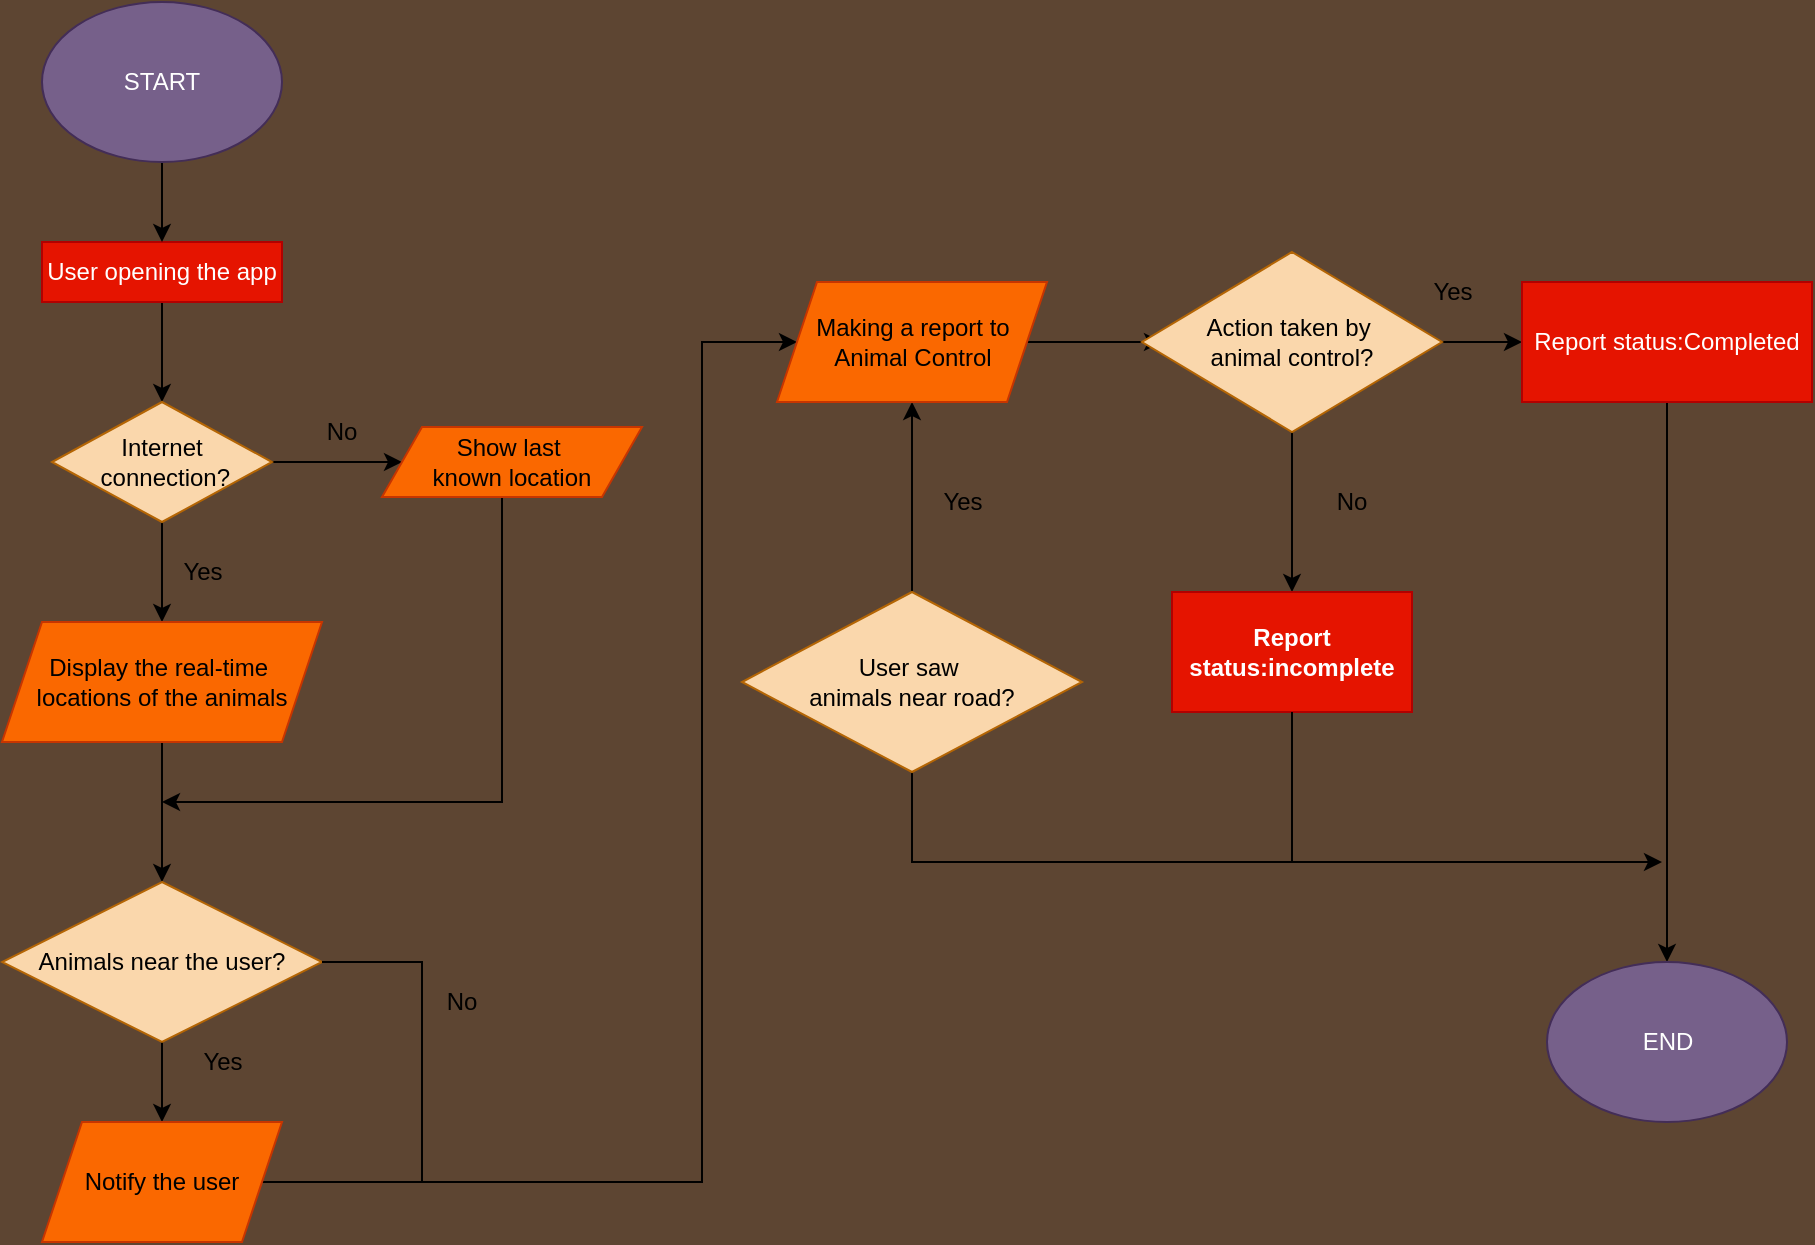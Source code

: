 <mxfile version="27.1.4">
  <diagram name="Page-1" id="Vq_qL6MAA6T3b-JdrKMp">
    <mxGraphModel dx="1943" dy="1136" grid="1" gridSize="10" guides="1" tooltips="1" connect="1" arrows="1" fold="1" page="1" pageScale="1" pageWidth="850" pageHeight="1100" background="light-dark(#5D4532,#5D4532)" math="0" shadow="0">
      <root>
        <mxCell id="0" />
        <mxCell id="1" parent="0" />
        <mxCell id="Nhia09eYR47ixTGk3fDe-3" style="edgeStyle=orthogonalEdgeStyle;rounded=0;orthogonalLoop=1;jettySize=auto;html=1;" parent="1" source="Nhia09eYR47ixTGk3fDe-1" target="Nhia09eYR47ixTGk3fDe-4" edge="1">
          <mxGeometry relative="1" as="geometry">
            <mxPoint x="190" y="340" as="targetPoint" />
          </mxGeometry>
        </mxCell>
        <mxCell id="Nhia09eYR47ixTGk3fDe-1" value="User opening the app" style="rounded=0;whiteSpace=wrap;html=1;fillColor=#e51400;fontColor=#ffffff;strokeColor=#B20000;" parent="1" vertex="1">
          <mxGeometry x="130" y="270" width="120" height="30" as="geometry" />
        </mxCell>
        <mxCell id="Nhia09eYR47ixTGk3fDe-5" style="edgeStyle=orthogonalEdgeStyle;rounded=0;orthogonalLoop=1;jettySize=auto;html=1;" parent="1" source="Nhia09eYR47ixTGk3fDe-4" target="Nhia09eYR47ixTGk3fDe-6" edge="1">
          <mxGeometry relative="1" as="geometry">
            <mxPoint x="190" y="450" as="targetPoint" />
          </mxGeometry>
        </mxCell>
        <mxCell id="Nhia09eYR47ixTGk3fDe-14" value="" style="edgeStyle=orthogonalEdgeStyle;rounded=0;orthogonalLoop=1;jettySize=auto;html=1;" parent="1" source="Nhia09eYR47ixTGk3fDe-4" target="Nhia09eYR47ixTGk3fDe-13" edge="1">
          <mxGeometry relative="1" as="geometry" />
        </mxCell>
        <mxCell id="Nhia09eYR47ixTGk3fDe-4" value="&lt;div&gt;Internet&lt;/div&gt;&lt;div&gt;&amp;nbsp;connection?&lt;/div&gt;" style="rhombus;whiteSpace=wrap;html=1;fillColor=#fad7ac;strokeColor=#b46504;" parent="1" vertex="1">
          <mxGeometry x="135" y="350" width="110" height="60" as="geometry" />
        </mxCell>
        <mxCell id="Nhia09eYR47ixTGk3fDe-15" style="edgeStyle=orthogonalEdgeStyle;rounded=0;orthogonalLoop=1;jettySize=auto;html=1;" parent="1" source="Nhia09eYR47ixTGk3fDe-6" edge="1">
          <mxGeometry relative="1" as="geometry">
            <mxPoint x="190" y="590" as="targetPoint" />
          </mxGeometry>
        </mxCell>
        <mxCell id="Nhia09eYR47ixTGk3fDe-6" value="&lt;div&gt;Display the real-time&amp;nbsp;&lt;/div&gt;&lt;div&gt;locations of the animals&lt;/div&gt;" style="shape=parallelogram;perimeter=parallelogramPerimeter;whiteSpace=wrap;html=1;fixedSize=1;fillColor=#fa6800;fontColor=#000000;strokeColor=#C73500;" parent="1" vertex="1">
          <mxGeometry x="110" y="460" width="160" height="60" as="geometry" />
        </mxCell>
        <mxCell id="Nhia09eYR47ixTGk3fDe-16" style="edgeStyle=orthogonalEdgeStyle;rounded=0;orthogonalLoop=1;jettySize=auto;html=1;" parent="1" source="Nhia09eYR47ixTGk3fDe-13" edge="1">
          <mxGeometry relative="1" as="geometry">
            <mxPoint x="190" y="550" as="targetPoint" />
            <Array as="points">
              <mxPoint x="360" y="550" />
              <mxPoint x="190" y="550" />
            </Array>
          </mxGeometry>
        </mxCell>
        <mxCell id="Nhia09eYR47ixTGk3fDe-13" value="&lt;div&gt;Show last&amp;nbsp;&lt;/div&gt;&lt;div&gt;known location&lt;/div&gt;" style="shape=parallelogram;perimeter=parallelogramPerimeter;whiteSpace=wrap;html=1;fixedSize=1;fillColor=#fa6800;fontColor=#000000;strokeColor=#C73500;" parent="1" vertex="1">
          <mxGeometry x="300" y="362.5" width="130" height="35" as="geometry" />
        </mxCell>
        <mxCell id="Nhia09eYR47ixTGk3fDe-19" style="edgeStyle=orthogonalEdgeStyle;rounded=0;orthogonalLoop=1;jettySize=auto;html=1;" parent="1" source="Nhia09eYR47ixTGk3fDe-17" target="Nhia09eYR47ixTGk3fDe-20" edge="1">
          <mxGeometry relative="1" as="geometry">
            <mxPoint x="190" y="720" as="targetPoint" />
          </mxGeometry>
        </mxCell>
        <mxCell id="Nhia09eYR47ixTGk3fDe-17" value="Animals near the user?" style="rhombus;whiteSpace=wrap;html=1;fillColor=#fad7ac;strokeColor=#b46504;" parent="1" vertex="1">
          <mxGeometry x="110" y="590" width="160" height="80" as="geometry" />
        </mxCell>
        <mxCell id="Nhia09eYR47ixTGk3fDe-22" style="edgeStyle=orthogonalEdgeStyle;rounded=0;orthogonalLoop=1;jettySize=auto;html=1;entryX=0;entryY=0.5;entryDx=0;entryDy=0;" parent="1" source="Nhia09eYR47ixTGk3fDe-20" edge="1" target="Nhia09eYR47ixTGk3fDe-26">
          <mxGeometry relative="1" as="geometry">
            <mxPoint x="390" y="740" as="targetPoint" />
            <Array as="points">
              <mxPoint x="460" y="740" />
              <mxPoint x="460" y="320" />
            </Array>
          </mxGeometry>
        </mxCell>
        <mxCell id="Nhia09eYR47ixTGk3fDe-20" value="Notify the user" style="shape=parallelogram;perimeter=parallelogramPerimeter;whiteSpace=wrap;html=1;fixedSize=1;fillColor=#fa6800;fontColor=#000000;strokeColor=#C73500;" parent="1" vertex="1">
          <mxGeometry x="130" y="710" width="120" height="60" as="geometry" />
        </mxCell>
        <mxCell id="Nhia09eYR47ixTGk3fDe-23" value="" style="endArrow=none;html=1;rounded=0;entryX=1;entryY=0.5;entryDx=0;entryDy=0;" parent="1" target="Nhia09eYR47ixTGk3fDe-17" edge="1">
          <mxGeometry width="50" height="50" relative="1" as="geometry">
            <mxPoint x="320" y="740" as="sourcePoint" />
            <mxPoint x="210" y="520" as="targetPoint" />
            <Array as="points">
              <mxPoint x="320" y="630" />
            </Array>
          </mxGeometry>
        </mxCell>
        <mxCell id="Nhia09eYR47ixTGk3fDe-27" value="" style="edgeStyle=orthogonalEdgeStyle;rounded=0;orthogonalLoop=1;jettySize=auto;html=1;" parent="1" source="Nhia09eYR47ixTGk3fDe-24" target="Nhia09eYR47ixTGk3fDe-26" edge="1">
          <mxGeometry relative="1" as="geometry" />
        </mxCell>
        <mxCell id="Dw9KdnUp34N3zAehbVR5-8" style="edgeStyle=orthogonalEdgeStyle;rounded=0;orthogonalLoop=1;jettySize=auto;html=1;" edge="1" parent="1" source="Nhia09eYR47ixTGk3fDe-24">
          <mxGeometry relative="1" as="geometry">
            <mxPoint x="940" y="580" as="targetPoint" />
            <Array as="points">
              <mxPoint x="565" y="580" />
              <mxPoint x="940" y="580" />
            </Array>
          </mxGeometry>
        </mxCell>
        <mxCell id="Nhia09eYR47ixTGk3fDe-24" value="&lt;div&gt;User saw&amp;nbsp; &lt;br&gt;&lt;/div&gt;&lt;div&gt;animals near road?&lt;/div&gt;" style="rhombus;whiteSpace=wrap;html=1;fillColor=#fad7ac;strokeColor=#b46504;" parent="1" vertex="1">
          <mxGeometry x="480" y="445" width="170" height="90" as="geometry" />
        </mxCell>
        <mxCell id="Nhia09eYR47ixTGk3fDe-28" style="edgeStyle=orthogonalEdgeStyle;rounded=0;orthogonalLoop=1;jettySize=auto;html=1;" parent="1" source="Nhia09eYR47ixTGk3fDe-26" edge="1">
          <mxGeometry relative="1" as="geometry">
            <mxPoint x="690" y="320" as="targetPoint" />
          </mxGeometry>
        </mxCell>
        <mxCell id="Nhia09eYR47ixTGk3fDe-26" value="Making a report to Animal Control" style="shape=parallelogram;perimeter=parallelogramPerimeter;whiteSpace=wrap;html=1;fixedSize=1;fillColor=#fa6800;fontColor=#000000;strokeColor=#C73500;" parent="1" vertex="1">
          <mxGeometry x="497.5" y="290" width="135" height="60" as="geometry" />
        </mxCell>
        <mxCell id="Nhia09eYR47ixTGk3fDe-32" value="" style="edgeStyle=orthogonalEdgeStyle;rounded=0;orthogonalLoop=1;jettySize=auto;html=1;" parent="1" source="Nhia09eYR47ixTGk3fDe-29" target="Nhia09eYR47ixTGk3fDe-31" edge="1">
          <mxGeometry relative="1" as="geometry" />
        </mxCell>
        <mxCell id="Nhia09eYR47ixTGk3fDe-37" style="edgeStyle=orthogonalEdgeStyle;rounded=0;orthogonalLoop=1;jettySize=auto;html=1;entryX=0.5;entryY=0;entryDx=0;entryDy=0;" parent="1" source="Nhia09eYR47ixTGk3fDe-29" target="Nhia09eYR47ixTGk3fDe-34" edge="1">
          <mxGeometry relative="1" as="geometry" />
        </mxCell>
        <mxCell id="Nhia09eYR47ixTGk3fDe-29" value="&lt;div&gt;Action taken by&amp;nbsp;&lt;/div&gt;&lt;div&gt;animal control?&lt;/div&gt;" style="rhombus;whiteSpace=wrap;html=1;fillColor=#fad7ac;strokeColor=#b46504;" parent="1" vertex="1">
          <mxGeometry x="680" y="275" width="150" height="90" as="geometry" />
        </mxCell>
        <mxCell id="Dw9KdnUp34N3zAehbVR5-5" style="edgeStyle=orthogonalEdgeStyle;rounded=0;orthogonalLoop=1;jettySize=auto;html=1;entryX=0.5;entryY=0;entryDx=0;entryDy=0;" edge="1" parent="1" source="Nhia09eYR47ixTGk3fDe-31" target="Dw9KdnUp34N3zAehbVR5-3">
          <mxGeometry relative="1" as="geometry" />
        </mxCell>
        <mxCell id="Nhia09eYR47ixTGk3fDe-31" value="Report status:Completed" style="whiteSpace=wrap;html=1;fillColor=#e51400;strokeColor=#B20000;fontColor=#ffffff;" parent="1" vertex="1">
          <mxGeometry x="870" y="290" width="145" height="60" as="geometry" />
        </mxCell>
        <mxCell id="Nhia09eYR47ixTGk3fDe-34" value="&lt;strong&gt;Report status:incomplete&lt;/strong&gt;" style="whiteSpace=wrap;html=1;fillColor=#e51400;fontColor=#ffffff;strokeColor=#B20000;" parent="1" vertex="1">
          <mxGeometry x="695" y="445" width="120" height="60" as="geometry" />
        </mxCell>
        <mxCell id="Nhia09eYR47ixTGk3fDe-38" value="&lt;div&gt;Yes&lt;/div&gt;" style="text;html=1;align=center;verticalAlign=middle;resizable=0;points=[];autosize=1;strokeColor=none;fillColor=none;" parent="1" vertex="1">
          <mxGeometry x="190" y="420" width="40" height="30" as="geometry" />
        </mxCell>
        <mxCell id="Nhia09eYR47ixTGk3fDe-39" value="No" style="text;html=1;align=center;verticalAlign=middle;whiteSpace=wrap;rounded=0;" parent="1" vertex="1">
          <mxGeometry x="310" y="635" width="60" height="30" as="geometry" />
        </mxCell>
        <mxCell id="Nhia09eYR47ixTGk3fDe-40" value="&lt;div&gt;Yes&lt;/div&gt;" style="text;html=1;align=center;verticalAlign=middle;resizable=0;points=[];autosize=1;strokeColor=none;fillColor=none;" parent="1" vertex="1">
          <mxGeometry x="200" y="665" width="40" height="30" as="geometry" />
        </mxCell>
        <mxCell id="Nhia09eYR47ixTGk3fDe-41" value="No" style="text;html=1;align=center;verticalAlign=middle;whiteSpace=wrap;rounded=0;" parent="1" vertex="1">
          <mxGeometry x="755" y="385" width="60" height="30" as="geometry" />
        </mxCell>
        <mxCell id="Nhia09eYR47ixTGk3fDe-42" value="&lt;div&gt;Yes&lt;/div&gt;" style="text;html=1;align=center;verticalAlign=middle;resizable=0;points=[];autosize=1;strokeColor=none;fillColor=none;" parent="1" vertex="1">
          <mxGeometry x="815" y="280" width="40" height="30" as="geometry" />
        </mxCell>
        <mxCell id="Nhia09eYR47ixTGk3fDe-45" value="No" style="text;html=1;align=center;verticalAlign=middle;whiteSpace=wrap;rounded=0;" parent="1" vertex="1">
          <mxGeometry x="250" y="350" width="60" height="30" as="geometry" />
        </mxCell>
        <mxCell id="Dw9KdnUp34N3zAehbVR5-1" value="&lt;div&gt;Yes&lt;/div&gt;" style="text;html=1;align=center;verticalAlign=middle;resizable=0;points=[];autosize=1;strokeColor=none;fillColor=none;" vertex="1" parent="1">
          <mxGeometry x="570" y="385" width="40" height="30" as="geometry" />
        </mxCell>
        <mxCell id="Dw9KdnUp34N3zAehbVR5-10" style="edgeStyle=orthogonalEdgeStyle;rounded=0;orthogonalLoop=1;jettySize=auto;html=1;entryX=0.5;entryY=0;entryDx=0;entryDy=0;" edge="1" parent="1" source="Dw9KdnUp34N3zAehbVR5-2" target="Nhia09eYR47ixTGk3fDe-1">
          <mxGeometry relative="1" as="geometry" />
        </mxCell>
        <mxCell id="Dw9KdnUp34N3zAehbVR5-2" value="START" style="ellipse;whiteSpace=wrap;html=1;fillColor=#76608a;fontColor=#ffffff;strokeColor=#432D57;" vertex="1" parent="1">
          <mxGeometry x="130" y="150" width="120" height="80" as="geometry" />
        </mxCell>
        <mxCell id="Dw9KdnUp34N3zAehbVR5-3" value="END" style="ellipse;whiteSpace=wrap;html=1;fillColor=#76608a;fontColor=#ffffff;strokeColor=#432D57;" vertex="1" parent="1">
          <mxGeometry x="882.5" y="630" width="120" height="80" as="geometry" />
        </mxCell>
        <mxCell id="Dw9KdnUp34N3zAehbVR5-9" value="" style="endArrow=none;html=1;rounded=0;entryX=0.5;entryY=1;entryDx=0;entryDy=0;" edge="1" parent="1" target="Nhia09eYR47ixTGk3fDe-34">
          <mxGeometry width="50" height="50" relative="1" as="geometry">
            <mxPoint x="755" y="580" as="sourcePoint" />
            <mxPoint x="790" y="540" as="targetPoint" />
          </mxGeometry>
        </mxCell>
      </root>
    </mxGraphModel>
  </diagram>
</mxfile>
